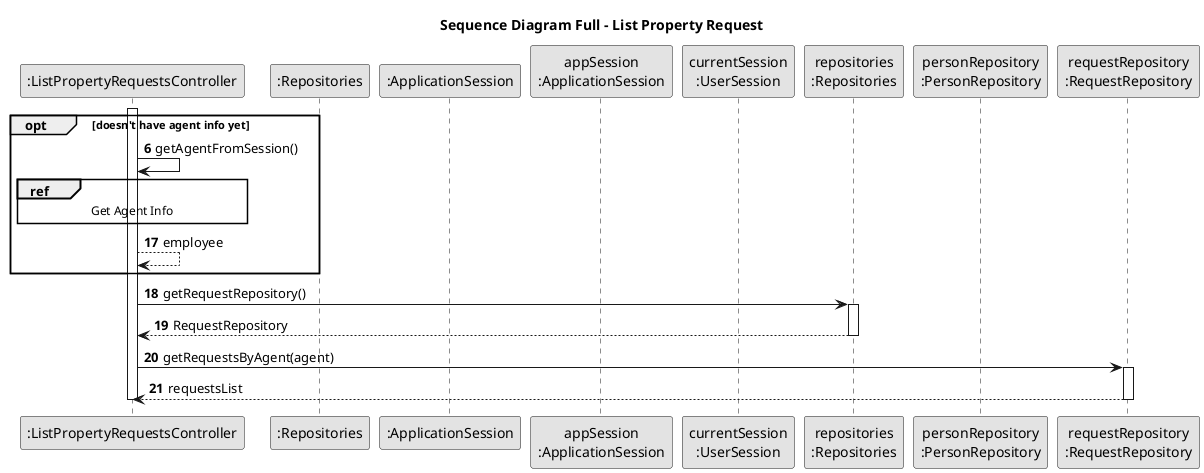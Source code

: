 @startuml Sequence Diagram - List Property Request
skinparam monochrome true
skinparam packageStyle rectangle
skinparam shadowing false

title Sequence Diagram Full - List Property Request
autonumber

'hide footbox
participant ":ListPropertyRequestsController" as CTRL
participant ":Repositories" as RepositorySingleton
participant ":ApplicationSession" as _APP
participant "appSession\n:ApplicationSession" as APP
participant "currentSession\n:UserSession" as SESSAO
participant "repositories\n:Repositories" as PLAT
participant "personRepository\n:PersonRepository" as PersonRepository
participant "requestRepository\n:RequestRepository" as RequestRepository

autonumber 6

activate CTRL

	opt doesn't have agent info yet
		CTRL -> CTRL : getAgentFromSession()

			ref over CTRL
				Get Agent Info
			end ref

autonumber 17
		CTRL --> CTRL : employee
	end
	CTRL -> PLAT : getRequestRepository()
	activate PLAT
		PLAT --> CTRL : RequestRepository
	deactivate PLAT
	CTRL -> RequestRepository : getRequestsByAgent(agent)
	activate RequestRepository
		RequestRepository --> CTRL : requestsList
	deactivate RequestRepository
deactivate CTRL

@enduml